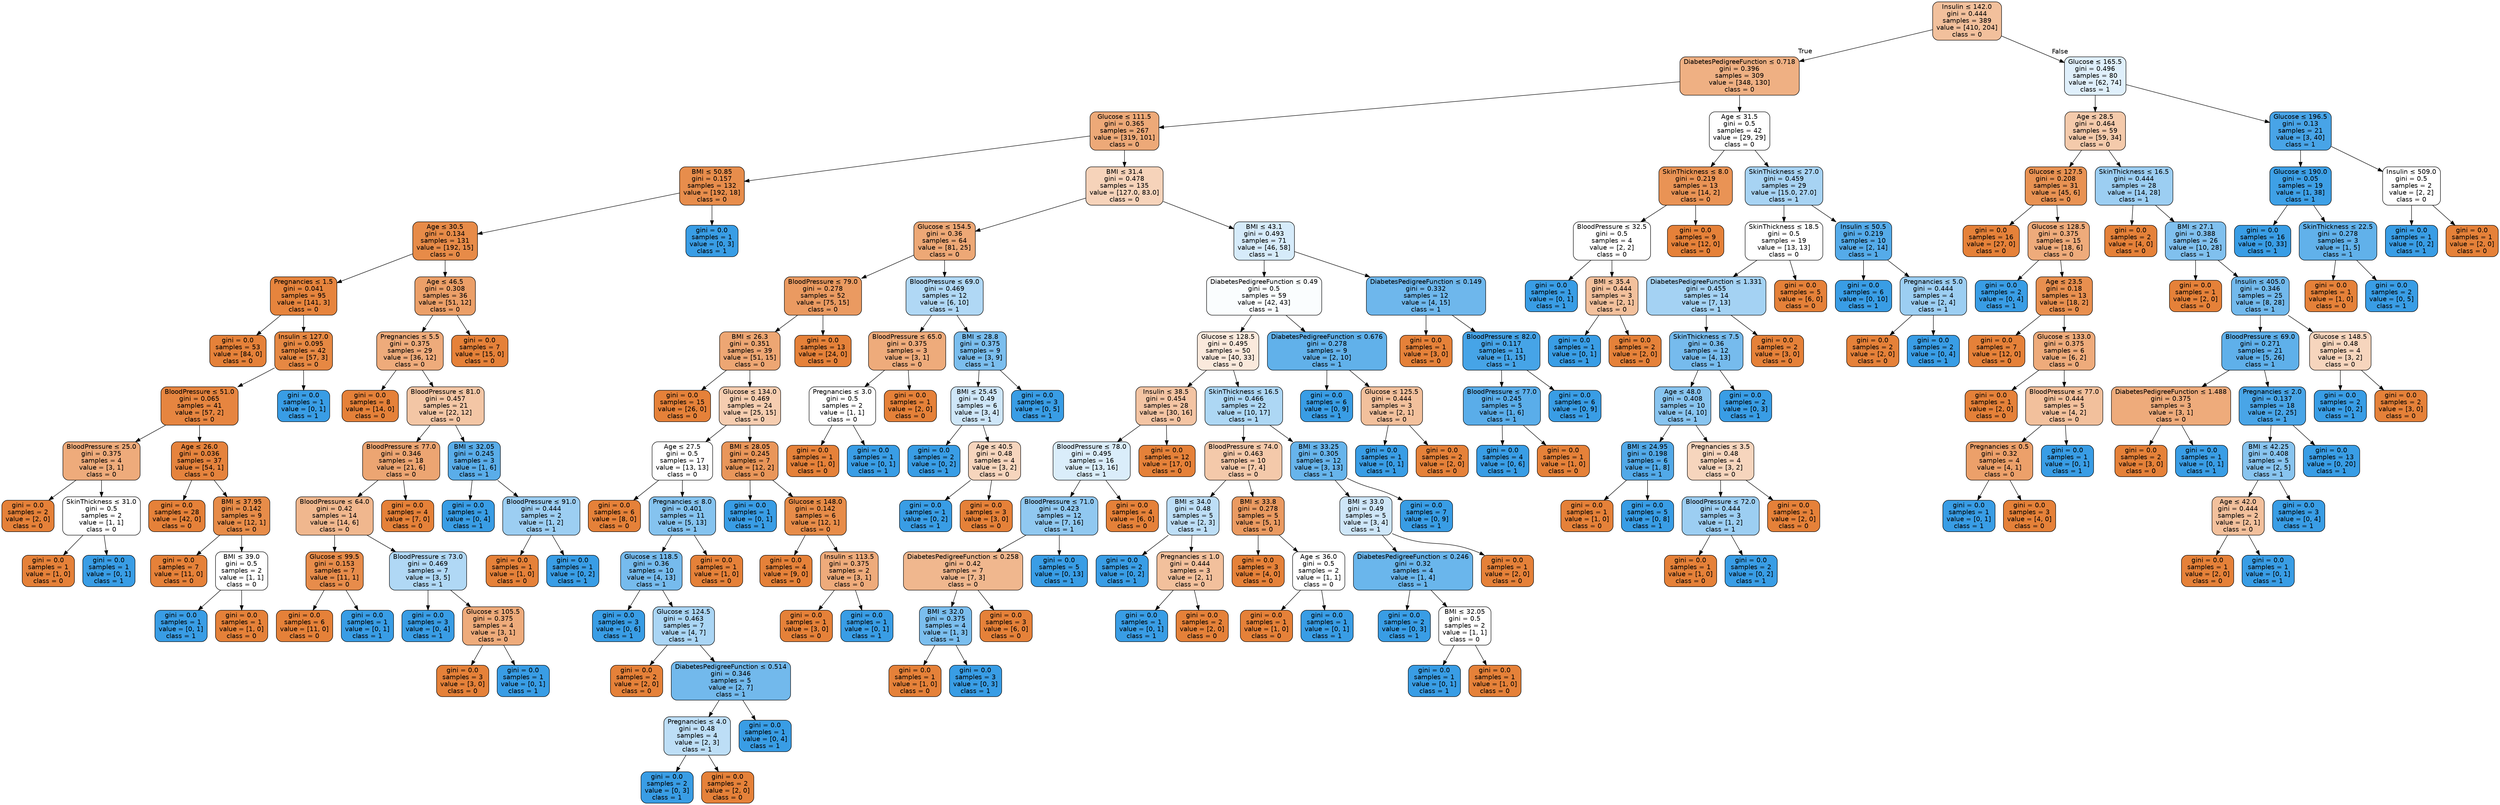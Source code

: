 digraph Tree {
node [shape=box, style="filled, rounded", color="black", fontname="helvetica"] ;
edge [fontname="helvetica"] ;
0 [label=<Insulin &le; 142.0<br/>gini = 0.444<br/>samples = 389<br/>value = [410, 204]<br/>class = 0>, fillcolor="#f2c09c"] ;
1 [label=<DiabetesPedigreeFunction &le; 0.718<br/>gini = 0.396<br/>samples = 309<br/>value = [348, 130]<br/>class = 0>, fillcolor="#efb083"] ;
0 -> 1 [labeldistance=2.5, labelangle=45, headlabel="True"] ;
2 [label=<Glucose &le; 111.5<br/>gini = 0.365<br/>samples = 267<br/>value = [319, 101]<br/>class = 0>, fillcolor="#eda978"] ;
1 -> 2 ;
3 [label=<BMI &le; 50.85<br/>gini = 0.157<br/>samples = 132<br/>value = [192, 18]<br/>class = 0>, fillcolor="#e78d4c"] ;
2 -> 3 ;
4 [label=<Age &le; 30.5<br/>gini = 0.134<br/>samples = 131<br/>value = [192, 15]<br/>class = 0>, fillcolor="#e78b48"] ;
3 -> 4 ;
5 [label=<Pregnancies &le; 1.5<br/>gini = 0.041<br/>samples = 95<br/>value = [141, 3]<br/>class = 0>, fillcolor="#e6843d"] ;
4 -> 5 ;
6 [label=<gini = 0.0<br/>samples = 53<br/>value = [84, 0]<br/>class = 0>, fillcolor="#e58139"] ;
5 -> 6 ;
7 [label=<Insulin &le; 127.0<br/>gini = 0.095<br/>samples = 42<br/>value = [57, 3]<br/>class = 0>, fillcolor="#e68843"] ;
5 -> 7 ;
8 [label=<BloodPressure &le; 51.0<br/>gini = 0.065<br/>samples = 41<br/>value = [57, 2]<br/>class = 0>, fillcolor="#e68540"] ;
7 -> 8 ;
9 [label=<BloodPressure &le; 25.0<br/>gini = 0.375<br/>samples = 4<br/>value = [3, 1]<br/>class = 0>, fillcolor="#eeab7b"] ;
8 -> 9 ;
10 [label=<gini = 0.0<br/>samples = 2<br/>value = [2, 0]<br/>class = 0>, fillcolor="#e58139"] ;
9 -> 10 ;
11 [label=<SkinThickness &le; 31.0<br/>gini = 0.5<br/>samples = 2<br/>value = [1, 1]<br/>class = 0>, fillcolor="#ffffff"] ;
9 -> 11 ;
12 [label=<gini = 0.0<br/>samples = 1<br/>value = [1, 0]<br/>class = 0>, fillcolor="#e58139"] ;
11 -> 12 ;
13 [label=<gini = 0.0<br/>samples = 1<br/>value = [0, 1]<br/>class = 1>, fillcolor="#399de5"] ;
11 -> 13 ;
14 [label=<Age &le; 26.0<br/>gini = 0.036<br/>samples = 37<br/>value = [54, 1]<br/>class = 0>, fillcolor="#e5833d"] ;
8 -> 14 ;
15 [label=<gini = 0.0<br/>samples = 28<br/>value = [42, 0]<br/>class = 0>, fillcolor="#e58139"] ;
14 -> 15 ;
16 [label=<BMI &le; 37.95<br/>gini = 0.142<br/>samples = 9<br/>value = [12, 1]<br/>class = 0>, fillcolor="#e78c49"] ;
14 -> 16 ;
17 [label=<gini = 0.0<br/>samples = 7<br/>value = [11, 0]<br/>class = 0>, fillcolor="#e58139"] ;
16 -> 17 ;
18 [label=<BMI &le; 39.0<br/>gini = 0.5<br/>samples = 2<br/>value = [1, 1]<br/>class = 0>, fillcolor="#ffffff"] ;
16 -> 18 ;
19 [label=<gini = 0.0<br/>samples = 1<br/>value = [0, 1]<br/>class = 1>, fillcolor="#399de5"] ;
18 -> 19 ;
20 [label=<gini = 0.0<br/>samples = 1<br/>value = [1, 0]<br/>class = 0>, fillcolor="#e58139"] ;
18 -> 20 ;
21 [label=<gini = 0.0<br/>samples = 1<br/>value = [0, 1]<br/>class = 1>, fillcolor="#399de5"] ;
7 -> 21 ;
22 [label=<Age &le; 46.5<br/>gini = 0.308<br/>samples = 36<br/>value = [51, 12]<br/>class = 0>, fillcolor="#eb9f68"] ;
4 -> 22 ;
23 [label=<Pregnancies &le; 5.5<br/>gini = 0.375<br/>samples = 29<br/>value = [36, 12]<br/>class = 0>, fillcolor="#eeab7b"] ;
22 -> 23 ;
24 [label=<gini = 0.0<br/>samples = 8<br/>value = [14, 0]<br/>class = 0>, fillcolor="#e58139"] ;
23 -> 24 ;
25 [label=<BloodPressure &le; 81.0<br/>gini = 0.457<br/>samples = 21<br/>value = [22, 12]<br/>class = 0>, fillcolor="#f3c6a5"] ;
23 -> 25 ;
26 [label=<BloodPressure &le; 77.0<br/>gini = 0.346<br/>samples = 18<br/>value = [21, 6]<br/>class = 0>, fillcolor="#eca572"] ;
25 -> 26 ;
27 [label=<BloodPressure &le; 64.0<br/>gini = 0.42<br/>samples = 14<br/>value = [14, 6]<br/>class = 0>, fillcolor="#f0b78e"] ;
26 -> 27 ;
28 [label=<Glucose &le; 99.5<br/>gini = 0.153<br/>samples = 7<br/>value = [11, 1]<br/>class = 0>, fillcolor="#e78c4b"] ;
27 -> 28 ;
29 [label=<gini = 0.0<br/>samples = 6<br/>value = [11, 0]<br/>class = 0>, fillcolor="#e58139"] ;
28 -> 29 ;
30 [label=<gini = 0.0<br/>samples = 1<br/>value = [0, 1]<br/>class = 1>, fillcolor="#399de5"] ;
28 -> 30 ;
31 [label=<BloodPressure &le; 73.0<br/>gini = 0.469<br/>samples = 7<br/>value = [3, 5]<br/>class = 1>, fillcolor="#b0d8f5"] ;
27 -> 31 ;
32 [label=<gini = 0.0<br/>samples = 3<br/>value = [0, 4]<br/>class = 1>, fillcolor="#399de5"] ;
31 -> 32 ;
33 [label=<Glucose &le; 105.5<br/>gini = 0.375<br/>samples = 4<br/>value = [3, 1]<br/>class = 0>, fillcolor="#eeab7b"] ;
31 -> 33 ;
34 [label=<gini = 0.0<br/>samples = 3<br/>value = [3, 0]<br/>class = 0>, fillcolor="#e58139"] ;
33 -> 34 ;
35 [label=<gini = 0.0<br/>samples = 1<br/>value = [0, 1]<br/>class = 1>, fillcolor="#399de5"] ;
33 -> 35 ;
36 [label=<gini = 0.0<br/>samples = 4<br/>value = [7, 0]<br/>class = 0>, fillcolor="#e58139"] ;
26 -> 36 ;
37 [label=<BMI &le; 32.05<br/>gini = 0.245<br/>samples = 3<br/>value = [1, 6]<br/>class = 1>, fillcolor="#5aade9"] ;
25 -> 37 ;
38 [label=<gini = 0.0<br/>samples = 1<br/>value = [0, 4]<br/>class = 1>, fillcolor="#399de5"] ;
37 -> 38 ;
39 [label=<BloodPressure &le; 91.0<br/>gini = 0.444<br/>samples = 2<br/>value = [1, 2]<br/>class = 1>, fillcolor="#9ccef2"] ;
37 -> 39 ;
40 [label=<gini = 0.0<br/>samples = 1<br/>value = [1, 0]<br/>class = 0>, fillcolor="#e58139"] ;
39 -> 40 ;
41 [label=<gini = 0.0<br/>samples = 1<br/>value = [0, 2]<br/>class = 1>, fillcolor="#399de5"] ;
39 -> 41 ;
42 [label=<gini = 0.0<br/>samples = 7<br/>value = [15, 0]<br/>class = 0>, fillcolor="#e58139"] ;
22 -> 42 ;
43 [label=<gini = 0.0<br/>samples = 1<br/>value = [0, 3]<br/>class = 1>, fillcolor="#399de5"] ;
3 -> 43 ;
44 [label=<BMI &le; 31.4<br/>gini = 0.478<br/>samples = 135<br/>value = [127.0, 83.0]<br/>class = 0>, fillcolor="#f6d3ba"] ;
2 -> 44 ;
45 [label=<Glucose &le; 154.5<br/>gini = 0.36<br/>samples = 64<br/>value = [81, 25]<br/>class = 0>, fillcolor="#eda876"] ;
44 -> 45 ;
46 [label=<BloodPressure &le; 79.0<br/>gini = 0.278<br/>samples = 52<br/>value = [75, 15]<br/>class = 0>, fillcolor="#ea9a61"] ;
45 -> 46 ;
47 [label=<BMI &le; 26.3<br/>gini = 0.351<br/>samples = 39<br/>value = [51, 15]<br/>class = 0>, fillcolor="#eda673"] ;
46 -> 47 ;
48 [label=<gini = 0.0<br/>samples = 15<br/>value = [26, 0]<br/>class = 0>, fillcolor="#e58139"] ;
47 -> 48 ;
49 [label=<Glucose &le; 134.0<br/>gini = 0.469<br/>samples = 24<br/>value = [25, 15]<br/>class = 0>, fillcolor="#f5cdb0"] ;
47 -> 49 ;
50 [label=<Age &le; 27.5<br/>gini = 0.5<br/>samples = 17<br/>value = [13, 13]<br/>class = 0>, fillcolor="#ffffff"] ;
49 -> 50 ;
51 [label=<gini = 0.0<br/>samples = 6<br/>value = [8, 0]<br/>class = 0>, fillcolor="#e58139"] ;
50 -> 51 ;
52 [label=<Pregnancies &le; 8.0<br/>gini = 0.401<br/>samples = 11<br/>value = [5, 13]<br/>class = 1>, fillcolor="#85c3ef"] ;
50 -> 52 ;
53 [label=<Glucose &le; 118.5<br/>gini = 0.36<br/>samples = 10<br/>value = [4, 13]<br/>class = 1>, fillcolor="#76bbed"] ;
52 -> 53 ;
54 [label=<gini = 0.0<br/>samples = 3<br/>value = [0, 6]<br/>class = 1>, fillcolor="#399de5"] ;
53 -> 54 ;
55 [label=<Glucose &le; 124.5<br/>gini = 0.463<br/>samples = 7<br/>value = [4, 7]<br/>class = 1>, fillcolor="#aad5f4"] ;
53 -> 55 ;
56 [label=<gini = 0.0<br/>samples = 2<br/>value = [2, 0]<br/>class = 0>, fillcolor="#e58139"] ;
55 -> 56 ;
57 [label=<DiabetesPedigreeFunction &le; 0.514<br/>gini = 0.346<br/>samples = 5<br/>value = [2, 7]<br/>class = 1>, fillcolor="#72b9ec"] ;
55 -> 57 ;
58 [label=<Pregnancies &le; 4.0<br/>gini = 0.48<br/>samples = 4<br/>value = [2, 3]<br/>class = 1>, fillcolor="#bddef6"] ;
57 -> 58 ;
59 [label=<gini = 0.0<br/>samples = 2<br/>value = [0, 3]<br/>class = 1>, fillcolor="#399de5"] ;
58 -> 59 ;
60 [label=<gini = 0.0<br/>samples = 2<br/>value = [2, 0]<br/>class = 0>, fillcolor="#e58139"] ;
58 -> 60 ;
61 [label=<gini = 0.0<br/>samples = 1<br/>value = [0, 4]<br/>class = 1>, fillcolor="#399de5"] ;
57 -> 61 ;
62 [label=<gini = 0.0<br/>samples = 1<br/>value = [1, 0]<br/>class = 0>, fillcolor="#e58139"] ;
52 -> 62 ;
63 [label=<BMI &le; 28.05<br/>gini = 0.245<br/>samples = 7<br/>value = [12, 2]<br/>class = 0>, fillcolor="#e9965a"] ;
49 -> 63 ;
64 [label=<gini = 0.0<br/>samples = 1<br/>value = [0, 1]<br/>class = 1>, fillcolor="#399de5"] ;
63 -> 64 ;
65 [label=<Glucose &le; 148.0<br/>gini = 0.142<br/>samples = 6<br/>value = [12, 1]<br/>class = 0>, fillcolor="#e78c49"] ;
63 -> 65 ;
66 [label=<gini = 0.0<br/>samples = 4<br/>value = [9, 0]<br/>class = 0>, fillcolor="#e58139"] ;
65 -> 66 ;
67 [label=<Insulin &le; 113.5<br/>gini = 0.375<br/>samples = 2<br/>value = [3, 1]<br/>class = 0>, fillcolor="#eeab7b"] ;
65 -> 67 ;
68 [label=<gini = 0.0<br/>samples = 1<br/>value = [3, 0]<br/>class = 0>, fillcolor="#e58139"] ;
67 -> 68 ;
69 [label=<gini = 0.0<br/>samples = 1<br/>value = [0, 1]<br/>class = 1>, fillcolor="#399de5"] ;
67 -> 69 ;
70 [label=<gini = 0.0<br/>samples = 13<br/>value = [24, 0]<br/>class = 0>, fillcolor="#e58139"] ;
46 -> 70 ;
71 [label=<BloodPressure &le; 69.0<br/>gini = 0.469<br/>samples = 12<br/>value = [6, 10]<br/>class = 1>, fillcolor="#b0d8f5"] ;
45 -> 71 ;
72 [label=<BloodPressure &le; 65.0<br/>gini = 0.375<br/>samples = 3<br/>value = [3, 1]<br/>class = 0>, fillcolor="#eeab7b"] ;
71 -> 72 ;
73 [label=<Pregnancies &le; 3.0<br/>gini = 0.5<br/>samples = 2<br/>value = [1, 1]<br/>class = 0>, fillcolor="#ffffff"] ;
72 -> 73 ;
74 [label=<gini = 0.0<br/>samples = 1<br/>value = [1, 0]<br/>class = 0>, fillcolor="#e58139"] ;
73 -> 74 ;
75 [label=<gini = 0.0<br/>samples = 1<br/>value = [0, 1]<br/>class = 1>, fillcolor="#399de5"] ;
73 -> 75 ;
76 [label=<gini = 0.0<br/>samples = 1<br/>value = [2, 0]<br/>class = 0>, fillcolor="#e58139"] ;
72 -> 76 ;
77 [label=<BMI &le; 28.8<br/>gini = 0.375<br/>samples = 9<br/>value = [3, 9]<br/>class = 1>, fillcolor="#7bbeee"] ;
71 -> 77 ;
78 [label=<BMI &le; 25.45<br/>gini = 0.49<br/>samples = 6<br/>value = [3, 4]<br/>class = 1>, fillcolor="#cee6f8"] ;
77 -> 78 ;
79 [label=<gini = 0.0<br/>samples = 2<br/>value = [0, 2]<br/>class = 1>, fillcolor="#399de5"] ;
78 -> 79 ;
80 [label=<Age &le; 40.5<br/>gini = 0.48<br/>samples = 4<br/>value = [3, 2]<br/>class = 0>, fillcolor="#f6d5bd"] ;
78 -> 80 ;
81 [label=<gini = 0.0<br/>samples = 1<br/>value = [0, 2]<br/>class = 1>, fillcolor="#399de5"] ;
80 -> 81 ;
82 [label=<gini = 0.0<br/>samples = 3<br/>value = [3, 0]<br/>class = 0>, fillcolor="#e58139"] ;
80 -> 82 ;
83 [label=<gini = 0.0<br/>samples = 3<br/>value = [0, 5]<br/>class = 1>, fillcolor="#399de5"] ;
77 -> 83 ;
84 [label=<BMI &le; 43.1<br/>gini = 0.493<br/>samples = 71<br/>value = [46, 58]<br/>class = 1>, fillcolor="#d6ebfa"] ;
44 -> 84 ;
85 [label=<DiabetesPedigreeFunction &le; 0.49<br/>gini = 0.5<br/>samples = 59<br/>value = [42, 43]<br/>class = 1>, fillcolor="#fafdfe"] ;
84 -> 85 ;
86 [label=<Glucose &le; 128.5<br/>gini = 0.495<br/>samples = 50<br/>value = [40, 33]<br/>class = 0>, fillcolor="#fae9dc"] ;
85 -> 86 ;
87 [label=<Insulin &le; 38.5<br/>gini = 0.454<br/>samples = 28<br/>value = [30, 16]<br/>class = 0>, fillcolor="#f3c4a3"] ;
86 -> 87 ;
88 [label=<BloodPressure &le; 78.0<br/>gini = 0.495<br/>samples = 16<br/>value = [13, 16]<br/>class = 1>, fillcolor="#daedfa"] ;
87 -> 88 ;
89 [label=<BloodPressure &le; 71.0<br/>gini = 0.423<br/>samples = 12<br/>value = [7, 16]<br/>class = 1>, fillcolor="#90c8f0"] ;
88 -> 89 ;
90 [label=<DiabetesPedigreeFunction &le; 0.258<br/>gini = 0.42<br/>samples = 7<br/>value = [7, 3]<br/>class = 0>, fillcolor="#f0b78e"] ;
89 -> 90 ;
91 [label=<BMI &le; 32.0<br/>gini = 0.375<br/>samples = 4<br/>value = [1, 3]<br/>class = 1>, fillcolor="#7bbeee"] ;
90 -> 91 ;
92 [label=<gini = 0.0<br/>samples = 1<br/>value = [1, 0]<br/>class = 0>, fillcolor="#e58139"] ;
91 -> 92 ;
93 [label=<gini = 0.0<br/>samples = 3<br/>value = [0, 3]<br/>class = 1>, fillcolor="#399de5"] ;
91 -> 93 ;
94 [label=<gini = 0.0<br/>samples = 3<br/>value = [6, 0]<br/>class = 0>, fillcolor="#e58139"] ;
90 -> 94 ;
95 [label=<gini = 0.0<br/>samples = 5<br/>value = [0, 13]<br/>class = 1>, fillcolor="#399de5"] ;
89 -> 95 ;
96 [label=<gini = 0.0<br/>samples = 4<br/>value = [6, 0]<br/>class = 0>, fillcolor="#e58139"] ;
88 -> 96 ;
97 [label=<gini = 0.0<br/>samples = 12<br/>value = [17, 0]<br/>class = 0>, fillcolor="#e58139"] ;
87 -> 97 ;
98 [label=<SkinThickness &le; 16.5<br/>gini = 0.466<br/>samples = 22<br/>value = [10, 17]<br/>class = 1>, fillcolor="#add7f4"] ;
86 -> 98 ;
99 [label=<BloodPressure &le; 74.0<br/>gini = 0.463<br/>samples = 10<br/>value = [7, 4]<br/>class = 0>, fillcolor="#f4c9aa"] ;
98 -> 99 ;
100 [label=<BMI &le; 34.0<br/>gini = 0.48<br/>samples = 5<br/>value = [2, 3]<br/>class = 1>, fillcolor="#bddef6"] ;
99 -> 100 ;
101 [label=<gini = 0.0<br/>samples = 2<br/>value = [0, 2]<br/>class = 1>, fillcolor="#399de5"] ;
100 -> 101 ;
102 [label=<Pregnancies &le; 1.0<br/>gini = 0.444<br/>samples = 3<br/>value = [2, 1]<br/>class = 0>, fillcolor="#f2c09c"] ;
100 -> 102 ;
103 [label=<gini = 0.0<br/>samples = 1<br/>value = [0, 1]<br/>class = 1>, fillcolor="#399de5"] ;
102 -> 103 ;
104 [label=<gini = 0.0<br/>samples = 2<br/>value = [2, 0]<br/>class = 0>, fillcolor="#e58139"] ;
102 -> 104 ;
105 [label=<BMI &le; 33.8<br/>gini = 0.278<br/>samples = 5<br/>value = [5, 1]<br/>class = 0>, fillcolor="#ea9a61"] ;
99 -> 105 ;
106 [label=<gini = 0.0<br/>samples = 3<br/>value = [4, 0]<br/>class = 0>, fillcolor="#e58139"] ;
105 -> 106 ;
107 [label=<Age &le; 36.0<br/>gini = 0.5<br/>samples = 2<br/>value = [1, 1]<br/>class = 0>, fillcolor="#ffffff"] ;
105 -> 107 ;
108 [label=<gini = 0.0<br/>samples = 1<br/>value = [1, 0]<br/>class = 0>, fillcolor="#e58139"] ;
107 -> 108 ;
109 [label=<gini = 0.0<br/>samples = 1<br/>value = [0, 1]<br/>class = 1>, fillcolor="#399de5"] ;
107 -> 109 ;
110 [label=<BMI &le; 33.25<br/>gini = 0.305<br/>samples = 12<br/>value = [3, 13]<br/>class = 1>, fillcolor="#67b4eb"] ;
98 -> 110 ;
111 [label=<BMI &le; 33.0<br/>gini = 0.49<br/>samples = 5<br/>value = [3, 4]<br/>class = 1>, fillcolor="#cee6f8"] ;
110 -> 111 ;
112 [label=<DiabetesPedigreeFunction &le; 0.246<br/>gini = 0.32<br/>samples = 4<br/>value = [1, 4]<br/>class = 1>, fillcolor="#6ab6ec"] ;
111 -> 112 ;
113 [label=<gini = 0.0<br/>samples = 2<br/>value = [0, 3]<br/>class = 1>, fillcolor="#399de5"] ;
112 -> 113 ;
114 [label=<BMI &le; 32.05<br/>gini = 0.5<br/>samples = 2<br/>value = [1, 1]<br/>class = 0>, fillcolor="#ffffff"] ;
112 -> 114 ;
115 [label=<gini = 0.0<br/>samples = 1<br/>value = [0, 1]<br/>class = 1>, fillcolor="#399de5"] ;
114 -> 115 ;
116 [label=<gini = 0.0<br/>samples = 1<br/>value = [1, 0]<br/>class = 0>, fillcolor="#e58139"] ;
114 -> 116 ;
117 [label=<gini = 0.0<br/>samples = 1<br/>value = [2, 0]<br/>class = 0>, fillcolor="#e58139"] ;
111 -> 117 ;
118 [label=<gini = 0.0<br/>samples = 7<br/>value = [0, 9]<br/>class = 1>, fillcolor="#399de5"] ;
110 -> 118 ;
119 [label=<DiabetesPedigreeFunction &le; 0.676<br/>gini = 0.278<br/>samples = 9<br/>value = [2, 10]<br/>class = 1>, fillcolor="#61b1ea"] ;
85 -> 119 ;
120 [label=<gini = 0.0<br/>samples = 6<br/>value = [0, 9]<br/>class = 1>, fillcolor="#399de5"] ;
119 -> 120 ;
121 [label=<Glucose &le; 125.5<br/>gini = 0.444<br/>samples = 3<br/>value = [2, 1]<br/>class = 0>, fillcolor="#f2c09c"] ;
119 -> 121 ;
122 [label=<gini = 0.0<br/>samples = 1<br/>value = [0, 1]<br/>class = 1>, fillcolor="#399de5"] ;
121 -> 122 ;
123 [label=<gini = 0.0<br/>samples = 2<br/>value = [2, 0]<br/>class = 0>, fillcolor="#e58139"] ;
121 -> 123 ;
124 [label=<DiabetesPedigreeFunction &le; 0.149<br/>gini = 0.332<br/>samples = 12<br/>value = [4, 15]<br/>class = 1>, fillcolor="#6eb7ec"] ;
84 -> 124 ;
125 [label=<gini = 0.0<br/>samples = 1<br/>value = [3, 0]<br/>class = 0>, fillcolor="#e58139"] ;
124 -> 125 ;
126 [label=<BloodPressure &le; 82.0<br/>gini = 0.117<br/>samples = 11<br/>value = [1, 15]<br/>class = 1>, fillcolor="#46a4e7"] ;
124 -> 126 ;
127 [label=<BloodPressure &le; 77.0<br/>gini = 0.245<br/>samples = 5<br/>value = [1, 6]<br/>class = 1>, fillcolor="#5aade9"] ;
126 -> 127 ;
128 [label=<gini = 0.0<br/>samples = 4<br/>value = [0, 6]<br/>class = 1>, fillcolor="#399de5"] ;
127 -> 128 ;
129 [label=<gini = 0.0<br/>samples = 1<br/>value = [1, 0]<br/>class = 0>, fillcolor="#e58139"] ;
127 -> 129 ;
130 [label=<gini = 0.0<br/>samples = 6<br/>value = [0, 9]<br/>class = 1>, fillcolor="#399de5"] ;
126 -> 130 ;
131 [label=<Age &le; 31.5<br/>gini = 0.5<br/>samples = 42<br/>value = [29, 29]<br/>class = 0>, fillcolor="#ffffff"] ;
1 -> 131 ;
132 [label=<SkinThickness &le; 8.0<br/>gini = 0.219<br/>samples = 13<br/>value = [14, 2]<br/>class = 0>, fillcolor="#e99355"] ;
131 -> 132 ;
133 [label=<BloodPressure &le; 32.5<br/>gini = 0.5<br/>samples = 4<br/>value = [2, 2]<br/>class = 0>, fillcolor="#ffffff"] ;
132 -> 133 ;
134 [label=<gini = 0.0<br/>samples = 1<br/>value = [0, 1]<br/>class = 1>, fillcolor="#399de5"] ;
133 -> 134 ;
135 [label=<BMI &le; 35.4<br/>gini = 0.444<br/>samples = 3<br/>value = [2, 1]<br/>class = 0>, fillcolor="#f2c09c"] ;
133 -> 135 ;
136 [label=<gini = 0.0<br/>samples = 1<br/>value = [0, 1]<br/>class = 1>, fillcolor="#399de5"] ;
135 -> 136 ;
137 [label=<gini = 0.0<br/>samples = 2<br/>value = [2, 0]<br/>class = 0>, fillcolor="#e58139"] ;
135 -> 137 ;
138 [label=<gini = 0.0<br/>samples = 9<br/>value = [12, 0]<br/>class = 0>, fillcolor="#e58139"] ;
132 -> 138 ;
139 [label=<SkinThickness &le; 27.0<br/>gini = 0.459<br/>samples = 29<br/>value = [15.0, 27.0]<br/>class = 1>, fillcolor="#a7d3f3"] ;
131 -> 139 ;
140 [label=<SkinThickness &le; 18.5<br/>gini = 0.5<br/>samples = 19<br/>value = [13, 13]<br/>class = 0>, fillcolor="#ffffff"] ;
139 -> 140 ;
141 [label=<DiabetesPedigreeFunction &le; 1.331<br/>gini = 0.455<br/>samples = 14<br/>value = [7, 13]<br/>class = 1>, fillcolor="#a4d2f3"] ;
140 -> 141 ;
142 [label=<SkinThickness &le; 7.5<br/>gini = 0.36<br/>samples = 12<br/>value = [4, 13]<br/>class = 1>, fillcolor="#76bbed"] ;
141 -> 142 ;
143 [label=<Age &le; 48.0<br/>gini = 0.408<br/>samples = 10<br/>value = [4, 10]<br/>class = 1>, fillcolor="#88c4ef"] ;
142 -> 143 ;
144 [label=<BMI &le; 24.95<br/>gini = 0.198<br/>samples = 6<br/>value = [1, 8]<br/>class = 1>, fillcolor="#52a9e8"] ;
143 -> 144 ;
145 [label=<gini = 0.0<br/>samples = 1<br/>value = [1, 0]<br/>class = 0>, fillcolor="#e58139"] ;
144 -> 145 ;
146 [label=<gini = 0.0<br/>samples = 5<br/>value = [0, 8]<br/>class = 1>, fillcolor="#399de5"] ;
144 -> 146 ;
147 [label=<Pregnancies &le; 3.5<br/>gini = 0.48<br/>samples = 4<br/>value = [3, 2]<br/>class = 0>, fillcolor="#f6d5bd"] ;
143 -> 147 ;
148 [label=<BloodPressure &le; 72.0<br/>gini = 0.444<br/>samples = 3<br/>value = [1, 2]<br/>class = 1>, fillcolor="#9ccef2"] ;
147 -> 148 ;
149 [label=<gini = 0.0<br/>samples = 1<br/>value = [1, 0]<br/>class = 0>, fillcolor="#e58139"] ;
148 -> 149 ;
150 [label=<gini = 0.0<br/>samples = 2<br/>value = [0, 2]<br/>class = 1>, fillcolor="#399de5"] ;
148 -> 150 ;
151 [label=<gini = 0.0<br/>samples = 1<br/>value = [2, 0]<br/>class = 0>, fillcolor="#e58139"] ;
147 -> 151 ;
152 [label=<gini = 0.0<br/>samples = 2<br/>value = [0, 3]<br/>class = 1>, fillcolor="#399de5"] ;
142 -> 152 ;
153 [label=<gini = 0.0<br/>samples = 2<br/>value = [3, 0]<br/>class = 0>, fillcolor="#e58139"] ;
141 -> 153 ;
154 [label=<gini = 0.0<br/>samples = 5<br/>value = [6, 0]<br/>class = 0>, fillcolor="#e58139"] ;
140 -> 154 ;
155 [label=<Insulin &le; 50.5<br/>gini = 0.219<br/>samples = 10<br/>value = [2, 14]<br/>class = 1>, fillcolor="#55abe9"] ;
139 -> 155 ;
156 [label=<gini = 0.0<br/>samples = 6<br/>value = [0, 10]<br/>class = 1>, fillcolor="#399de5"] ;
155 -> 156 ;
157 [label=<Pregnancies &le; 5.0<br/>gini = 0.444<br/>samples = 4<br/>value = [2, 4]<br/>class = 1>, fillcolor="#9ccef2"] ;
155 -> 157 ;
158 [label=<gini = 0.0<br/>samples = 2<br/>value = [2, 0]<br/>class = 0>, fillcolor="#e58139"] ;
157 -> 158 ;
159 [label=<gini = 0.0<br/>samples = 2<br/>value = [0, 4]<br/>class = 1>, fillcolor="#399de5"] ;
157 -> 159 ;
160 [label=<Glucose &le; 165.5<br/>gini = 0.496<br/>samples = 80<br/>value = [62, 74]<br/>class = 1>, fillcolor="#dfeffb"] ;
0 -> 160 [labeldistance=2.5, labelangle=-45, headlabel="False"] ;
161 [label=<Age &le; 28.5<br/>gini = 0.464<br/>samples = 59<br/>value = [59, 34]<br/>class = 0>, fillcolor="#f4caab"] ;
160 -> 161 ;
162 [label=<Glucose &le; 127.5<br/>gini = 0.208<br/>samples = 31<br/>value = [45, 6]<br/>class = 0>, fillcolor="#e89253"] ;
161 -> 162 ;
163 [label=<gini = 0.0<br/>samples = 16<br/>value = [27, 0]<br/>class = 0>, fillcolor="#e58139"] ;
162 -> 163 ;
164 [label=<Glucose &le; 128.5<br/>gini = 0.375<br/>samples = 15<br/>value = [18, 6]<br/>class = 0>, fillcolor="#eeab7b"] ;
162 -> 164 ;
165 [label=<gini = 0.0<br/>samples = 2<br/>value = [0, 4]<br/>class = 1>, fillcolor="#399de5"] ;
164 -> 165 ;
166 [label=<Age &le; 23.5<br/>gini = 0.18<br/>samples = 13<br/>value = [18, 2]<br/>class = 0>, fillcolor="#e88f4f"] ;
164 -> 166 ;
167 [label=<gini = 0.0<br/>samples = 7<br/>value = [12, 0]<br/>class = 0>, fillcolor="#e58139"] ;
166 -> 167 ;
168 [label=<Glucose &le; 133.0<br/>gini = 0.375<br/>samples = 6<br/>value = [6, 2]<br/>class = 0>, fillcolor="#eeab7b"] ;
166 -> 168 ;
169 [label=<gini = 0.0<br/>samples = 1<br/>value = [2, 0]<br/>class = 0>, fillcolor="#e58139"] ;
168 -> 169 ;
170 [label=<BloodPressure &le; 77.0<br/>gini = 0.444<br/>samples = 5<br/>value = [4, 2]<br/>class = 0>, fillcolor="#f2c09c"] ;
168 -> 170 ;
171 [label=<Pregnancies &le; 0.5<br/>gini = 0.32<br/>samples = 4<br/>value = [4, 1]<br/>class = 0>, fillcolor="#eca06a"] ;
170 -> 171 ;
172 [label=<gini = 0.0<br/>samples = 1<br/>value = [0, 1]<br/>class = 1>, fillcolor="#399de5"] ;
171 -> 172 ;
173 [label=<gini = 0.0<br/>samples = 3<br/>value = [4, 0]<br/>class = 0>, fillcolor="#e58139"] ;
171 -> 173 ;
174 [label=<gini = 0.0<br/>samples = 1<br/>value = [0, 1]<br/>class = 1>, fillcolor="#399de5"] ;
170 -> 174 ;
175 [label=<SkinThickness &le; 16.5<br/>gini = 0.444<br/>samples = 28<br/>value = [14, 28]<br/>class = 1>, fillcolor="#9ccef2"] ;
161 -> 175 ;
176 [label=<gini = 0.0<br/>samples = 2<br/>value = [4, 0]<br/>class = 0>, fillcolor="#e58139"] ;
175 -> 176 ;
177 [label=<BMI &le; 27.1<br/>gini = 0.388<br/>samples = 26<br/>value = [10, 28]<br/>class = 1>, fillcolor="#80c0ee"] ;
175 -> 177 ;
178 [label=<gini = 0.0<br/>samples = 1<br/>value = [2, 0]<br/>class = 0>, fillcolor="#e58139"] ;
177 -> 178 ;
179 [label=<Insulin &le; 405.0<br/>gini = 0.346<br/>samples = 25<br/>value = [8, 28]<br/>class = 1>, fillcolor="#72b9ec"] ;
177 -> 179 ;
180 [label=<BloodPressure &le; 69.0<br/>gini = 0.271<br/>samples = 21<br/>value = [5, 26]<br/>class = 1>, fillcolor="#5fb0ea"] ;
179 -> 180 ;
181 [label=<DiabetesPedigreeFunction &le; 1.488<br/>gini = 0.375<br/>samples = 3<br/>value = [3, 1]<br/>class = 0>, fillcolor="#eeab7b"] ;
180 -> 181 ;
182 [label=<gini = 0.0<br/>samples = 2<br/>value = [3, 0]<br/>class = 0>, fillcolor="#e58139"] ;
181 -> 182 ;
183 [label=<gini = 0.0<br/>samples = 1<br/>value = [0, 1]<br/>class = 1>, fillcolor="#399de5"] ;
181 -> 183 ;
184 [label=<Pregnancies &le; 2.0<br/>gini = 0.137<br/>samples = 18<br/>value = [2, 25]<br/>class = 1>, fillcolor="#49a5e7"] ;
180 -> 184 ;
185 [label=<BMI &le; 42.25<br/>gini = 0.408<br/>samples = 5<br/>value = [2, 5]<br/>class = 1>, fillcolor="#88c4ef"] ;
184 -> 185 ;
186 [label=<Age &le; 42.0<br/>gini = 0.444<br/>samples = 2<br/>value = [2, 1]<br/>class = 0>, fillcolor="#f2c09c"] ;
185 -> 186 ;
187 [label=<gini = 0.0<br/>samples = 1<br/>value = [2, 0]<br/>class = 0>, fillcolor="#e58139"] ;
186 -> 187 ;
188 [label=<gini = 0.0<br/>samples = 1<br/>value = [0, 1]<br/>class = 1>, fillcolor="#399de5"] ;
186 -> 188 ;
189 [label=<gini = 0.0<br/>samples = 3<br/>value = [0, 4]<br/>class = 1>, fillcolor="#399de5"] ;
185 -> 189 ;
190 [label=<gini = 0.0<br/>samples = 13<br/>value = [0, 20]<br/>class = 1>, fillcolor="#399de5"] ;
184 -> 190 ;
191 [label=<Glucose &le; 148.5<br/>gini = 0.48<br/>samples = 4<br/>value = [3, 2]<br/>class = 0>, fillcolor="#f6d5bd"] ;
179 -> 191 ;
192 [label=<gini = 0.0<br/>samples = 2<br/>value = [0, 2]<br/>class = 1>, fillcolor="#399de5"] ;
191 -> 192 ;
193 [label=<gini = 0.0<br/>samples = 2<br/>value = [3, 0]<br/>class = 0>, fillcolor="#e58139"] ;
191 -> 193 ;
194 [label=<Glucose &le; 196.5<br/>gini = 0.13<br/>samples = 21<br/>value = [3, 40]<br/>class = 1>, fillcolor="#48a4e7"] ;
160 -> 194 ;
195 [label=<Glucose &le; 190.0<br/>gini = 0.05<br/>samples = 19<br/>value = [1, 38]<br/>class = 1>, fillcolor="#3ea0e6"] ;
194 -> 195 ;
196 [label=<gini = 0.0<br/>samples = 16<br/>value = [0, 33]<br/>class = 1>, fillcolor="#399de5"] ;
195 -> 196 ;
197 [label=<SkinThickness &le; 22.5<br/>gini = 0.278<br/>samples = 3<br/>value = [1, 5]<br/>class = 1>, fillcolor="#61b1ea"] ;
195 -> 197 ;
198 [label=<gini = 0.0<br/>samples = 1<br/>value = [1, 0]<br/>class = 0>, fillcolor="#e58139"] ;
197 -> 198 ;
199 [label=<gini = 0.0<br/>samples = 2<br/>value = [0, 5]<br/>class = 1>, fillcolor="#399de5"] ;
197 -> 199 ;
200 [label=<Insulin &le; 509.0<br/>gini = 0.5<br/>samples = 2<br/>value = [2, 2]<br/>class = 0>, fillcolor="#ffffff"] ;
194 -> 200 ;
201 [label=<gini = 0.0<br/>samples = 1<br/>value = [0, 2]<br/>class = 1>, fillcolor="#399de5"] ;
200 -> 201 ;
202 [label=<gini = 0.0<br/>samples = 1<br/>value = [2, 0]<br/>class = 0>, fillcolor="#e58139"] ;
200 -> 202 ;
}